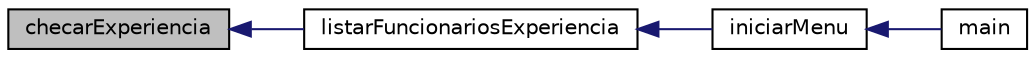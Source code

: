 digraph "checarExperiencia"
{
  edge [fontname="Helvetica",fontsize="10",labelfontname="Helvetica",labelfontsize="10"];
  node [fontname="Helvetica",fontsize="10",shape=record];
  rankdir="LR";
  Node7 [label="checarExperiencia",height=0.2,width=0.4,color="black", fillcolor="grey75", style="filled", fontcolor="black"];
  Node7 -> Node8 [dir="back",color="midnightblue",fontsize="10",style="solid",fontname="Helvetica"];
  Node8 [label="listarFuncionariosExperiencia",height=0.2,width=0.4,color="black", fillcolor="white", style="filled",URL="$empresa-crud_8h.html#a8c07bc2a395d88373ebe39b1c7a59116",tooltip="Lista funcionários contratados em até 90 dias. "];
  Node8 -> Node9 [dir="back",color="midnightblue",fontsize="10",style="solid",fontname="Helvetica"];
  Node9 [label="iniciarMenu",height=0.2,width=0.4,color="black", fillcolor="white", style="filled",URL="$menu_8h.html#a2311af40e30459172b0fa90ac0bf6030",tooltip="inicializa o menu do sistema "];
  Node9 -> Node10 [dir="back",color="midnightblue",fontsize="10",style="solid",fontname="Helvetica"];
  Node10 [label="main",height=0.2,width=0.4,color="black", fillcolor="white", style="filled",URL="$main_8cpp.html#a0ddf1224851353fc92bfbff6f499fa97"];
}
